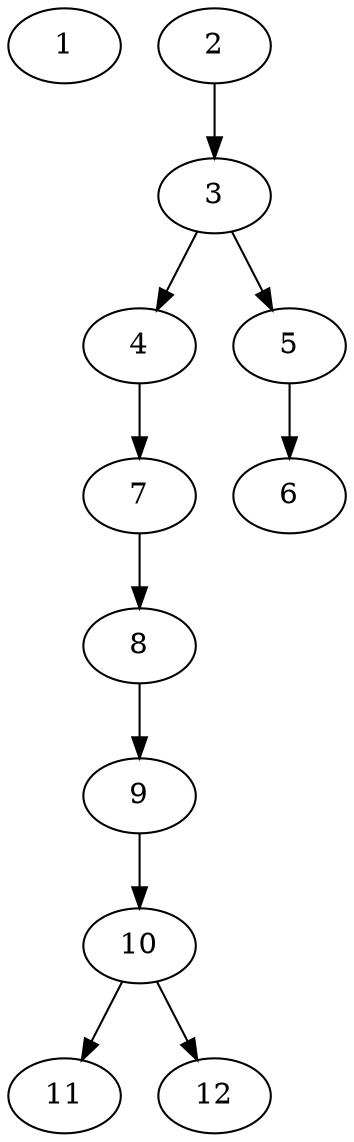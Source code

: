 // DAG (tier=1-easy, mode=data, n=12, ccr=0.348, fat=0.404, density=0.262, regular=0.620, jump=0.065, mindata=1048576, maxdata=8388608)
// DAG automatically generated by daggen at Sun Aug 24 16:33:33 2025
// /home/ermia/Project/Environments/daggen/bin/daggen --dot --ccr 0.348 --fat 0.404 --regular 0.620 --density 0.262 --jump 0.065 --mindata 1048576 --maxdata 8388608 -n 12 
digraph G {
  1 [size="681540388172014336", alpha="0.20", expect_size="340770194086007168"]
  2 [size="11754447839183400", alpha="0.17", expect_size="5877223919591700"]
  2 -> 3 [size ="363306929881088"]
  3 [size="92592754629193760768", alpha="0.13", expect_size="46296377314596880384"]
  3 -> 4 [size ="163734924296192"]
  3 -> 5 [size ="163734924296192"]
  4 [size="159855461531648000000", alpha="0.18", expect_size="79927730765824000000"]
  4 -> 7 [size ="235635998720000"]
  5 [size="1173284242951605", alpha="0.03", expect_size="586642121475802"]
  5 -> 6 [size ="29459751108608"]
  6 [size="258727499657213440", alpha="0.06", expect_size="129363749828606720"]
  7 [size="29167260683423316", alpha="0.13", expect_size="14583630341711658"]
  7 -> 8 [size ="80718575173632"]
  8 [size="5197292021037624", alpha="0.07", expect_size="2598646010518812"]
  8 -> 9 [size ="155394064252928"]
  9 [size="22625815060078028", alpha="0.13", expect_size="11312907530039014"]
  9 -> 10 [size ="449358948466688"]
  10 [size="105231555286730400", alpha="0.13", expect_size="52615777643365200"]
  10 -> 11 [size ="48077092159488"]
  10 -> 12 [size ="48077092159488"]
  11 [size="1492424788021346304", alpha="0.12", expect_size="746212394010673152"]
  12 [size="4549050125243119", alpha="0.11", expect_size="2274525062621559"]
}